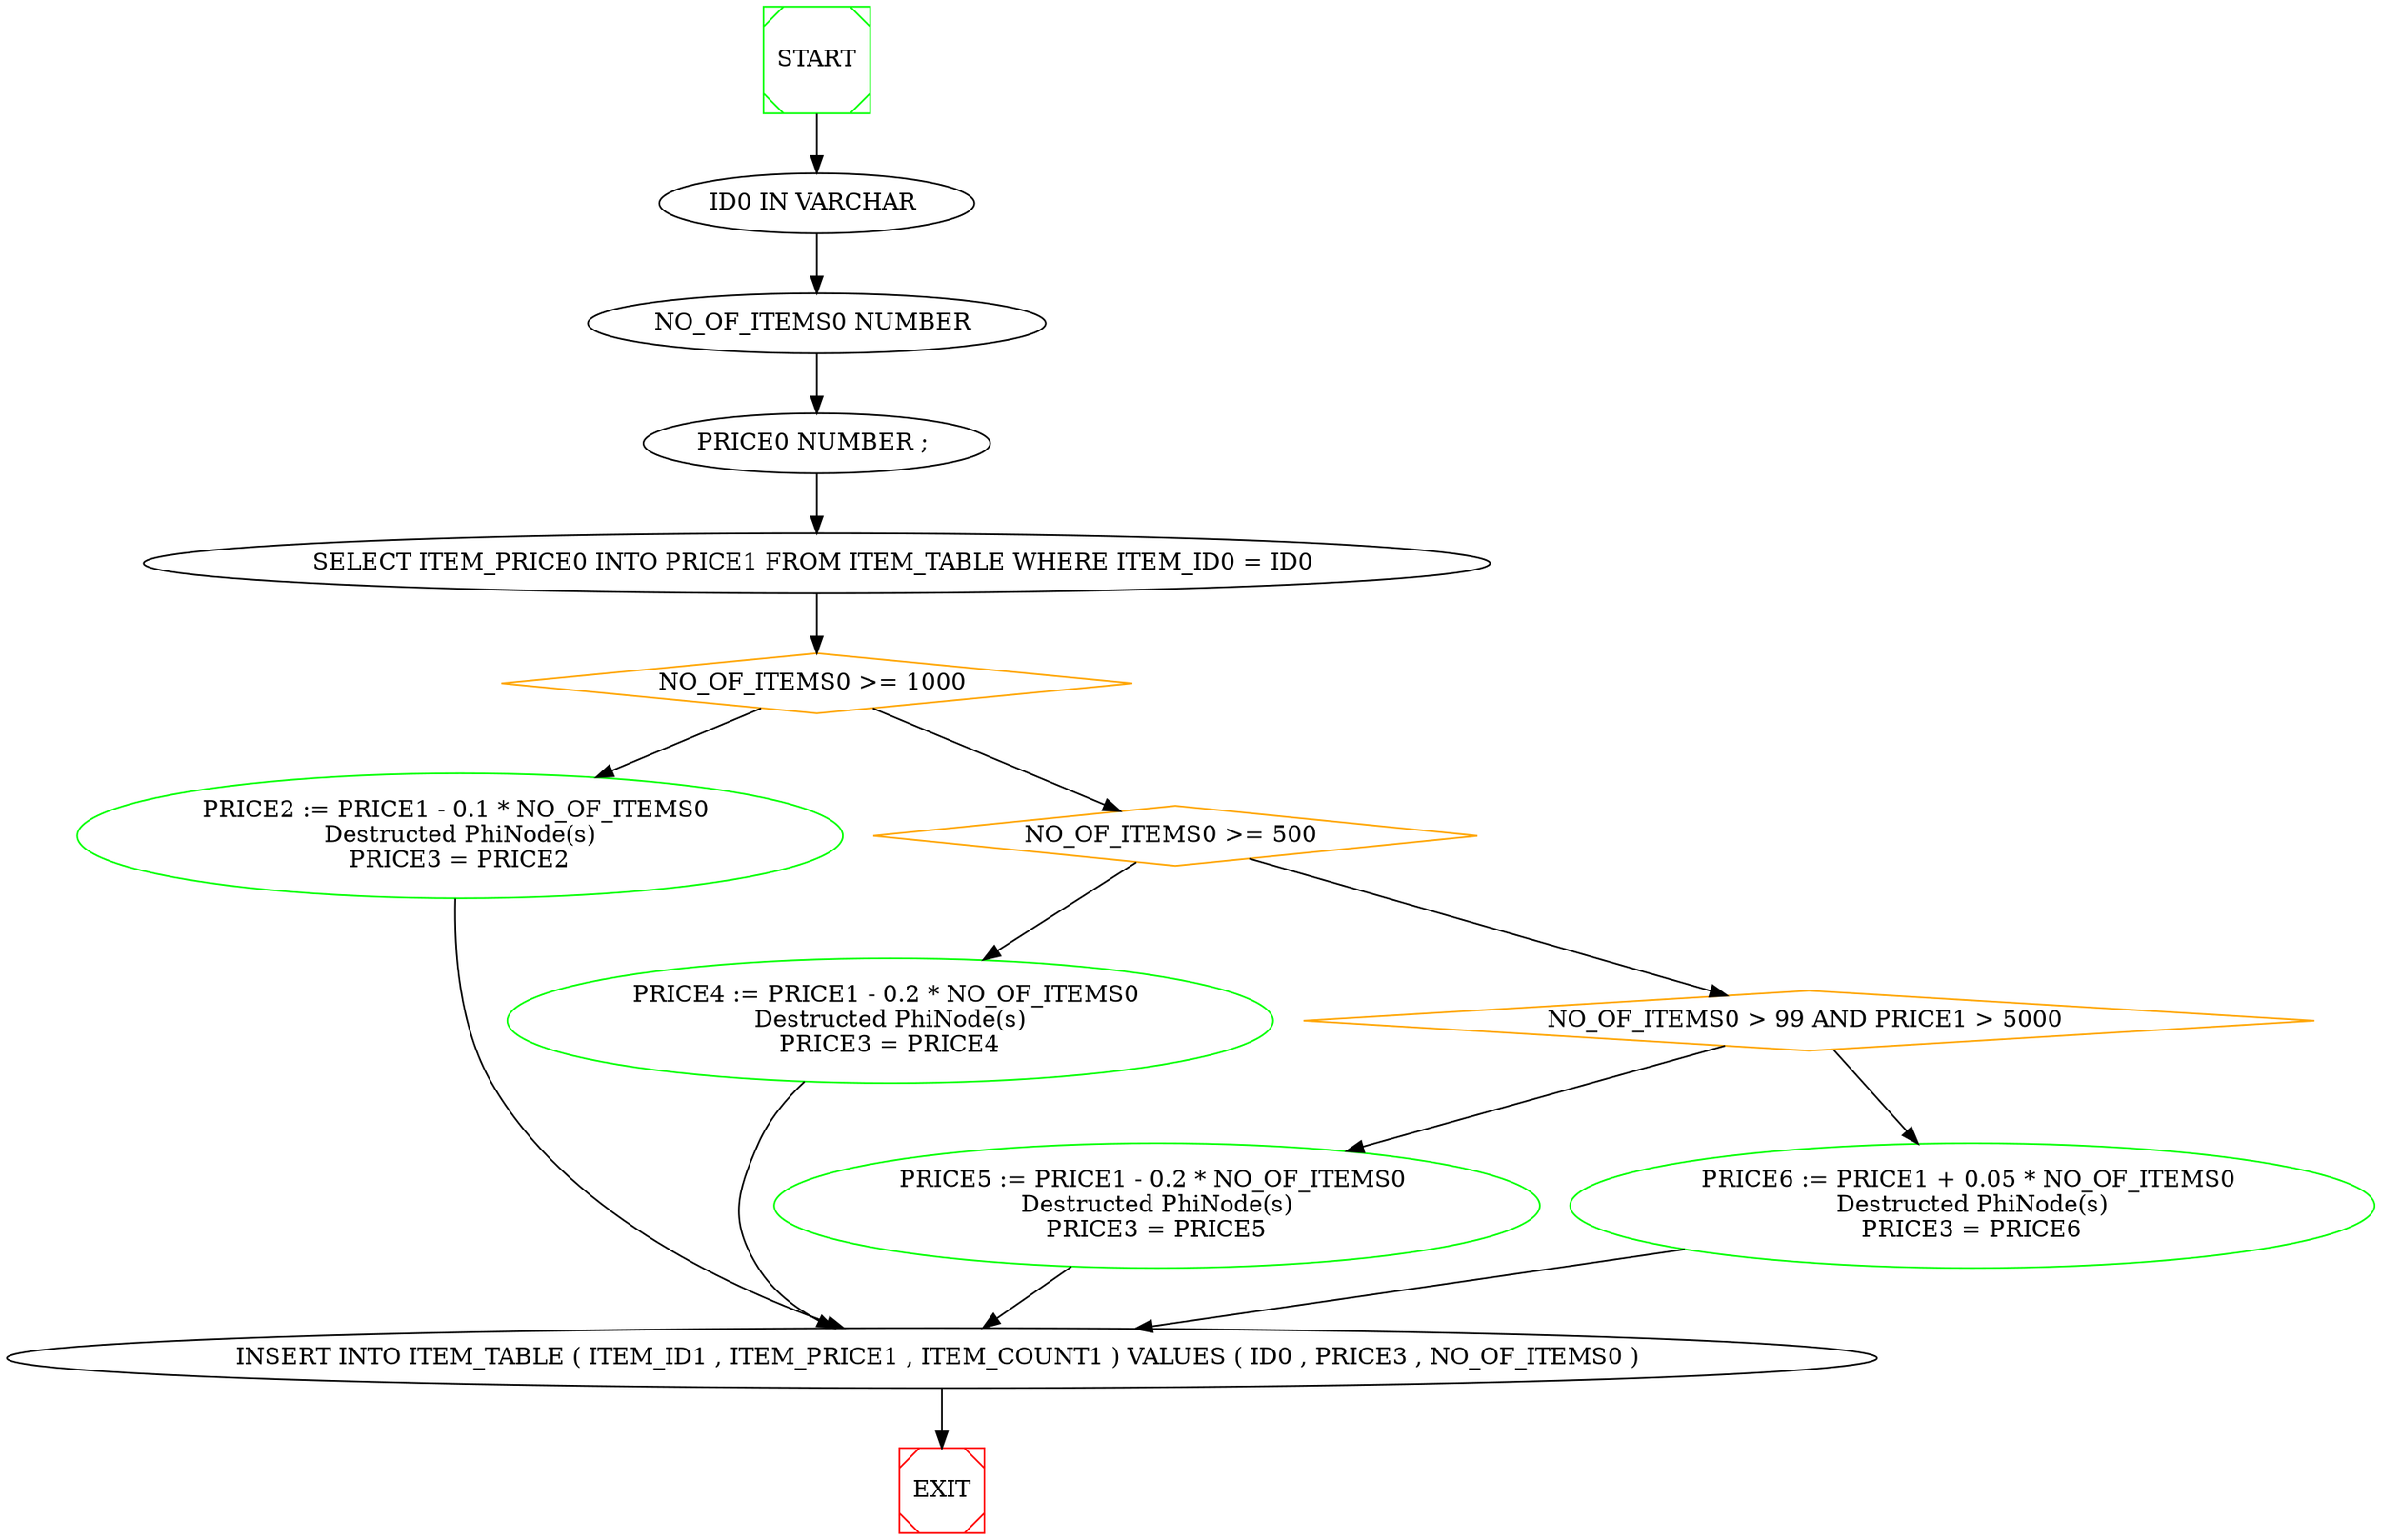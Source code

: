 digraph G {

	
	0[ label=""  ] ;
	
	0 -> 1 ;
	
	1[ label="ID0 IN VARCHAR "  ] ;
	
	1 -> 2 ;
	
	2[ label="NO_OF_ITEMS0 NUMBER "  ] ;
	
	2 -> 3 ;
	
	3[ label="PRICE0 NUMBER ; "  ] ;
	
	3 -> 4 ;
	
	4[ label="SELECT ITEM_PRICE0 INTO PRICE1 FROM ITEM_TABLE WHERE ITEM_ID0 = ID0 "  ] ;
	
	4 -> 5 ;
	
	5[ label="NO_OF_ITEMS0 >= 1000 " , color=orange, shape=diamond ] ;
	
	5 -> 6 ;
	5 -> 7 ;
	
	6[ label="PRICE2 := PRICE1 - 0.1 * NO_OF_ITEMS0 \nDestructed PhiNode(s)\nPRICE3 = PRICE2" , color=green ] ;
	
	6 -> 12 ;
	
	7[ label="NO_OF_ITEMS0 >= 500 " , color=orange, shape=diamond ] ;
	
	7 -> 8 ;
	7 -> 9 ;
	
	8[ label="PRICE4 := PRICE1 - 0.2 * NO_OF_ITEMS0 \nDestructed PhiNode(s)\nPRICE3 = PRICE4" , color=green ] ;
	
	8 -> 12 ;
	
	9[ label="NO_OF_ITEMS0 > 99 AND PRICE1 > 5000 " , color=orange, shape=diamond ] ;
	
	9 -> 10 ;
	9 -> 11 ;
	
	10[ label="PRICE5 := PRICE1 - 0.2 * NO_OF_ITEMS0 \nDestructed PhiNode(s)\nPRICE3 = PRICE5" , color=green ] ;
	
	10 -> 12 ;
	
	11[ label="PRICE6 := PRICE1 + 0.05 * NO_OF_ITEMS0 \nDestructed PhiNode(s)\nPRICE3 = PRICE6" , color=green ] ;
	
	11 -> 12 ;
	
	12[ label="INSERT INTO ITEM_TABLE ( ITEM_ID1 , ITEM_PRICE1 , ITEM_COUNT1 ) VALUES ( ID0 , PRICE3 , NO_OF_ITEMS0 ) "  ] ;
	
	
	0[ label="START", shape=Msquare, color=green ] ;
	12 -> EXIT ;EXIT[ shape=Msquare, color=red ] ;
	
}